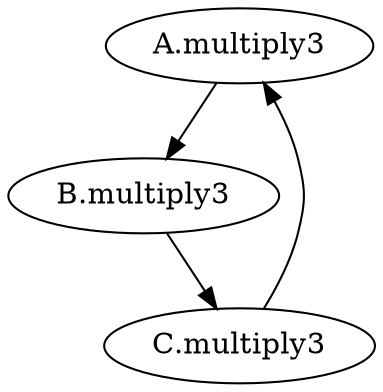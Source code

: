 digraph recursivecalls {
	a [label ="A.multiply3"]
	b [label ="B.multiply3"]
	c [label ="C.multiply3"]

	a -> b
	b -> c
	c -> a
}
